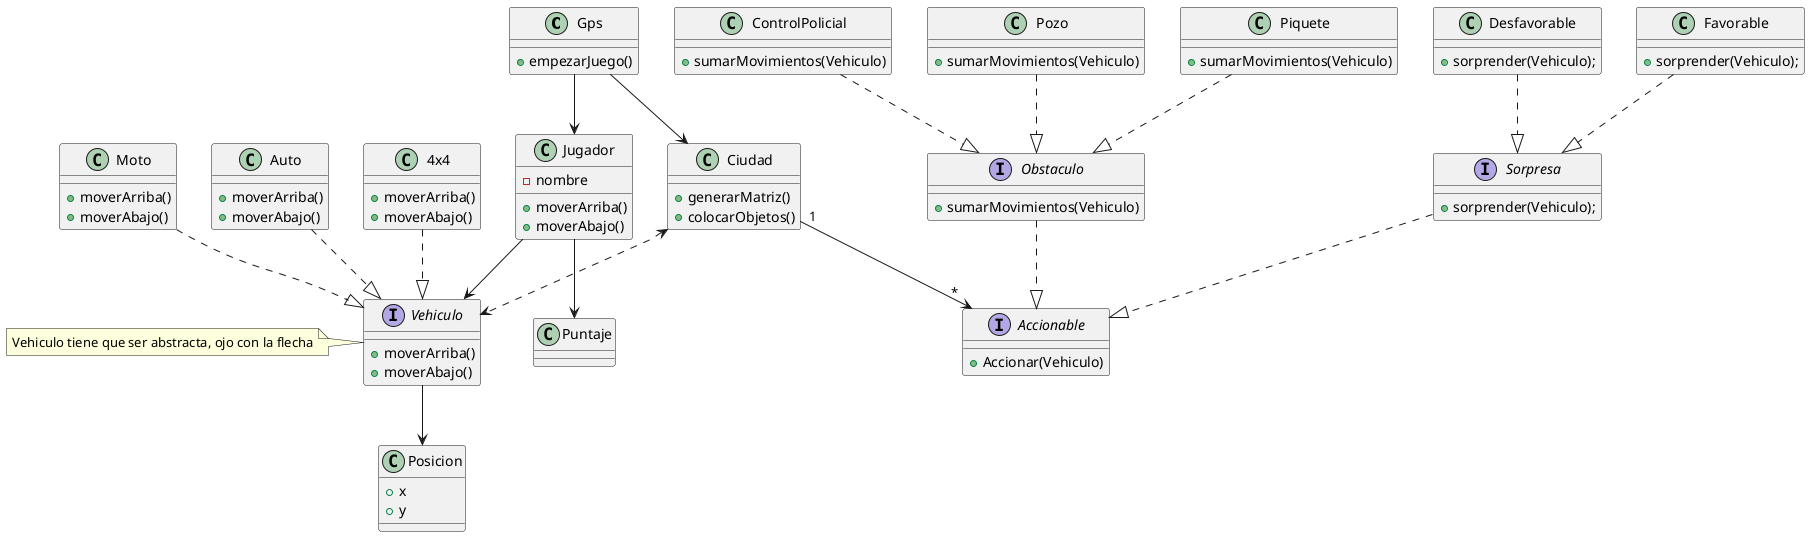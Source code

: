 @startuml
'https://plantuml.com/class-diagram

class Gps{
    + empezarJuego()
}

class Jugador{
    - nombre

    + moverArriba()
    + moverAbajo()
}

interface Vehiculo{
    + moverArriba()
    + moverAbajo()
}

interface Accionable{
    +Accionar(Vehiculo)
}

class Moto{
    + moverArriba()
    + moverAbajo()
}
class Auto{
    + moverArriba()
    + moverAbajo()
}

class 4x4{
    + moverArriba()
    + moverAbajo()
}

class Ciudad{
    + generarMatriz()
    + colocarObjetos()
}

class Posicion{
    + x
    + y
}

interface Sorpresa{
    + sorprender(Vehiculo);
}

class Favorable{
    + sorprender(Vehiculo);
}

class Desfavorable{
    + sorprender(Vehiculo);
}

interface Obstaculo{
    + sumarMovimientos(Vehiculo)
}

class Pozo{
    + sumarMovimientos(Vehiculo)
}

class Piquete{
    + sumarMovimientos(Vehiculo)
}

class ControlPolicial{
    + sumarMovimientos(Vehiculo)
}


class Posicion{

}

class Puntaje{
}
Moto ..|> Vehiculo
Auto ..|> Vehiculo
4x4 ..|> Vehiculo
Gps --> Jugador
Gps --> Ciudad
Vehiculo --> Posicion
Pozo ..|> Obstaculo

Piquete ..|> Obstaculo

ControlPolicial ..|> Obstaculo

Ciudad "1" --> "*" Accionable
Ciudad <..> Vehiculo
Note left of Vehiculo: Vehiculo tiene que ser abstracta, ojo con la flecha
Favorable ..|> Sorpresa

Desfavorable ..|> Sorpresa

Jugador --> Vehiculo
Jugador --> Puntaje

Sorpresa ..|> Accionable
Obstaculo ..|> Accionable






@enduml